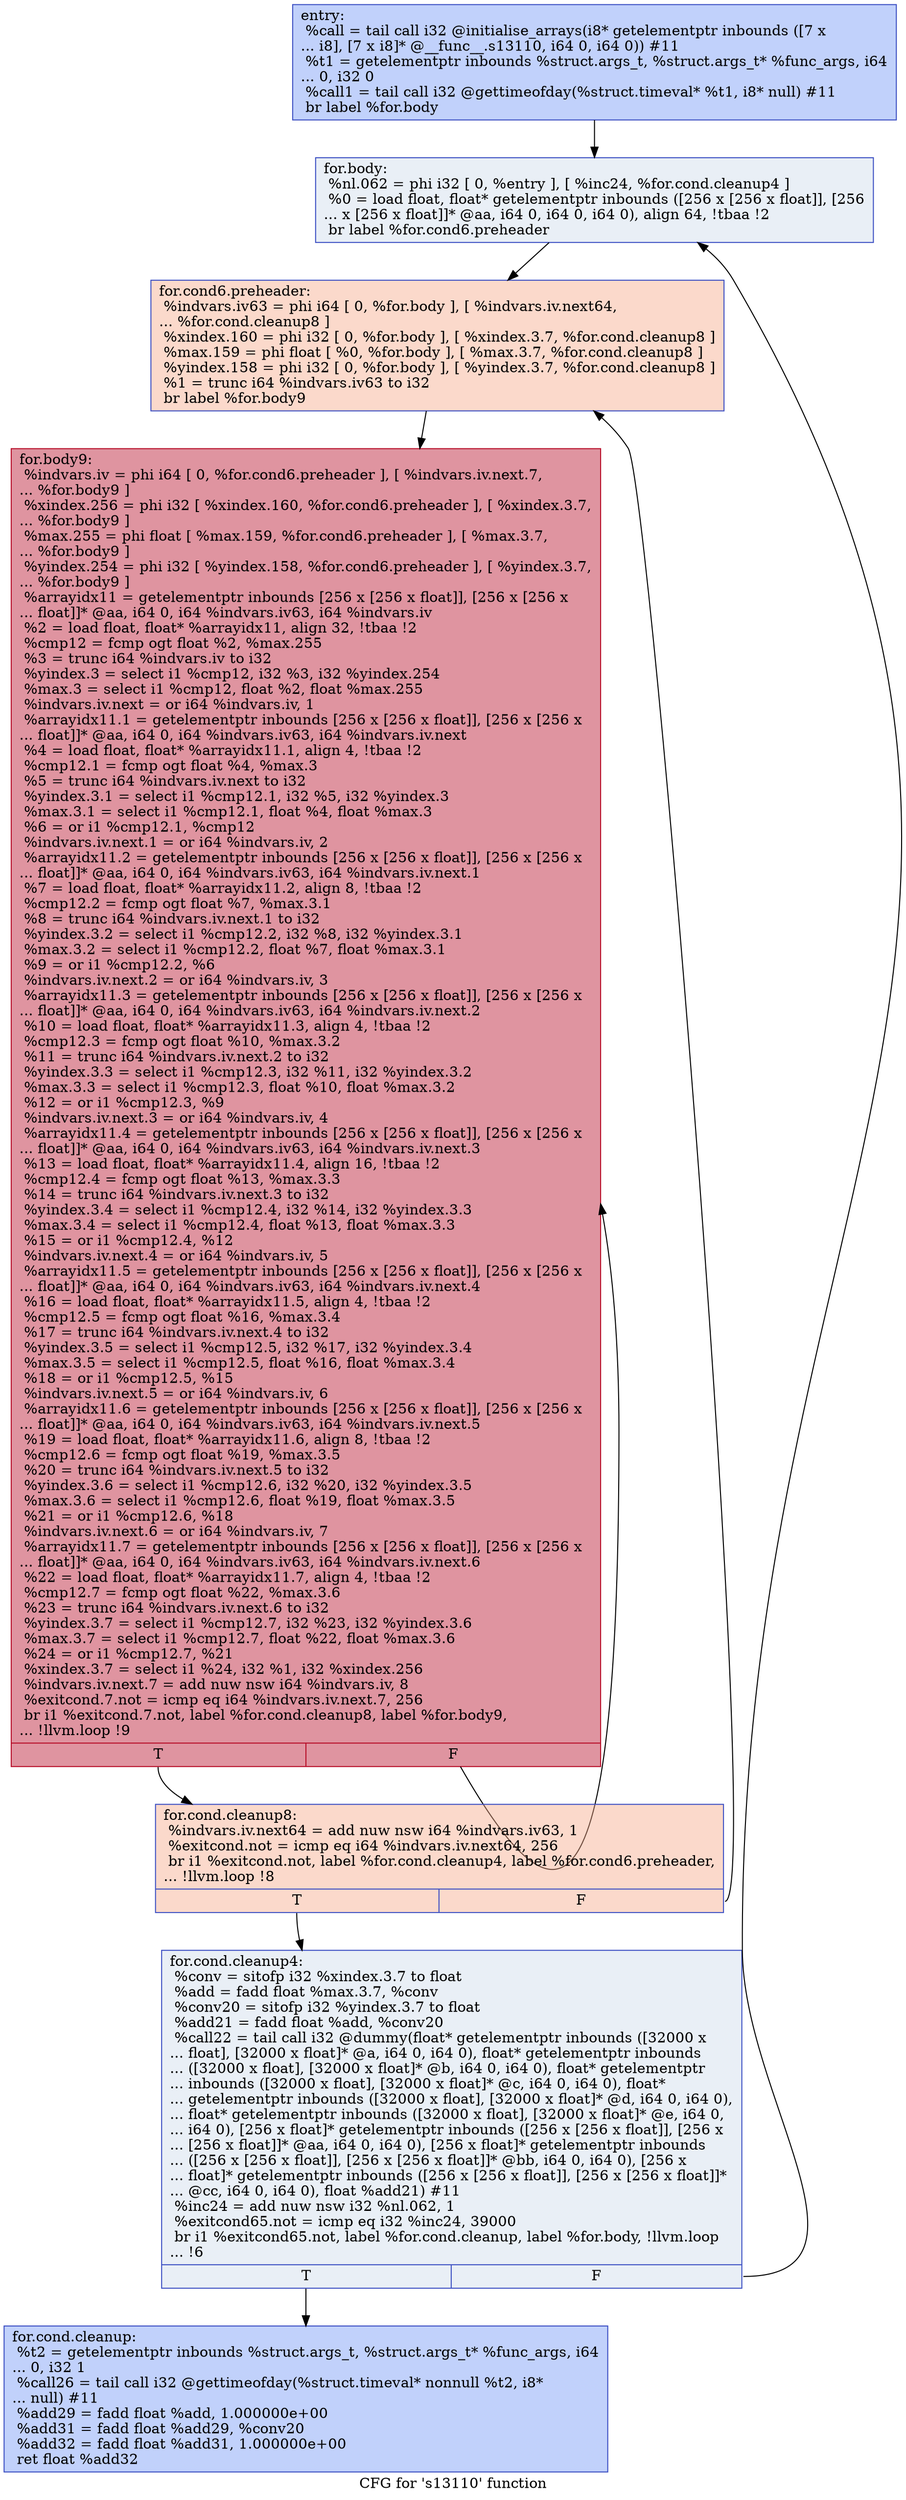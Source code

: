 digraph "CFG for 's13110' function" {
	label="CFG for 's13110' function";

	Node0x564c93bdd6b0 [shape=record,color="#3d50c3ff", style=filled, fillcolor="#7396f570",label="{entry:\l  %call = tail call i32 @initialise_arrays(i8* getelementptr inbounds ([7 x\l... i8], [7 x i8]* @__func__.s13110, i64 0, i64 0)) #11\l  %t1 = getelementptr inbounds %struct.args_t, %struct.args_t* %func_args, i64\l... 0, i32 0\l  %call1 = tail call i32 @gettimeofday(%struct.timeval* %t1, i8* null) #11\l  br label %for.body\l}"];
	Node0x564c93bdd6b0 -> Node0x564c93bddaf0;
	Node0x564c93bddbb0 [shape=record,color="#3d50c3ff", style=filled, fillcolor="#7396f570",label="{for.cond.cleanup:                                 \l  %t2 = getelementptr inbounds %struct.args_t, %struct.args_t* %func_args, i64\l... 0, i32 1\l  %call26 = tail call i32 @gettimeofday(%struct.timeval* nonnull %t2, i8*\l... null) #11\l  %add29 = fadd float %add, 1.000000e+00\l  %add31 = fadd float %add29, %conv20\l  %add32 = fadd float %add31, 1.000000e+00\l  ret float %add32\l}"];
	Node0x564c93bddaf0 [shape=record,color="#3d50c3ff", style=filled, fillcolor="#cedaeb70",label="{for.body:                                         \l  %nl.062 = phi i32 [ 0, %entry ], [ %inc24, %for.cond.cleanup4 ]\l  %0 = load float, float* getelementptr inbounds ([256 x [256 x float]], [256\l... x [256 x float]]* @aa, i64 0, i64 0, i64 0), align 64, !tbaa !2\l  br label %for.cond6.preheader\l}"];
	Node0x564c93bddaf0 -> Node0x564c93bde4c0;
	Node0x564c93bde4c0 [shape=record,color="#3d50c3ff", style=filled, fillcolor="#f7a88970",label="{for.cond6.preheader:                              \l  %indvars.iv63 = phi i64 [ 0, %for.body ], [ %indvars.iv.next64,\l... %for.cond.cleanup8 ]\l  %xindex.160 = phi i32 [ 0, %for.body ], [ %xindex.3.7, %for.cond.cleanup8 ]\l  %max.159 = phi float [ %0, %for.body ], [ %max.3.7, %for.cond.cleanup8 ]\l  %yindex.158 = phi i32 [ 0, %for.body ], [ %yindex.3.7, %for.cond.cleanup8 ]\l  %1 = trunc i64 %indvars.iv63 to i32\l  br label %for.body9\l}"];
	Node0x564c93bde4c0 -> Node0x564c93bded90;
	Node0x564c93bde180 [shape=record,color="#3d50c3ff", style=filled, fillcolor="#cedaeb70",label="{for.cond.cleanup4:                                \l  %conv = sitofp i32 %xindex.3.7 to float\l  %add = fadd float %max.3.7, %conv\l  %conv20 = sitofp i32 %yindex.3.7 to float\l  %add21 = fadd float %add, %conv20\l  %call22 = tail call i32 @dummy(float* getelementptr inbounds ([32000 x\l... float], [32000 x float]* @a, i64 0, i64 0), float* getelementptr inbounds\l... ([32000 x float], [32000 x float]* @b, i64 0, i64 0), float* getelementptr\l... inbounds ([32000 x float], [32000 x float]* @c, i64 0, i64 0), float*\l... getelementptr inbounds ([32000 x float], [32000 x float]* @d, i64 0, i64 0),\l... float* getelementptr inbounds ([32000 x float], [32000 x float]* @e, i64 0,\l... i64 0), [256 x float]* getelementptr inbounds ([256 x [256 x float]], [256 x\l... [256 x float]]* @aa, i64 0, i64 0), [256 x float]* getelementptr inbounds\l... ([256 x [256 x float]], [256 x [256 x float]]* @bb, i64 0, i64 0), [256 x\l... float]* getelementptr inbounds ([256 x [256 x float]], [256 x [256 x float]]*\l... @cc, i64 0, i64 0), float %add21) #11\l  %inc24 = add nuw nsw i32 %nl.062, 1\l  %exitcond65.not = icmp eq i32 %inc24, 39000\l  br i1 %exitcond65.not, label %for.cond.cleanup, label %for.body, !llvm.loop\l... !6\l|{<s0>T|<s1>F}}"];
	Node0x564c93bde180:s0 -> Node0x564c93bddbb0;
	Node0x564c93bde180:s1 -> Node0x564c93bddaf0;
	Node0x564c93bde660 [shape=record,color="#3d50c3ff", style=filled, fillcolor="#f7a88970",label="{for.cond.cleanup8:                                \l  %indvars.iv.next64 = add nuw nsw i64 %indvars.iv63, 1\l  %exitcond.not = icmp eq i64 %indvars.iv.next64, 256\l  br i1 %exitcond.not, label %for.cond.cleanup4, label %for.cond6.preheader,\l... !llvm.loop !8\l|{<s0>T|<s1>F}}"];
	Node0x564c93bde660:s0 -> Node0x564c93bde180;
	Node0x564c93bde660:s1 -> Node0x564c93bde4c0;
	Node0x564c93bded90 [shape=record,color="#b70d28ff", style=filled, fillcolor="#b70d2870",label="{for.body9:                                        \l  %indvars.iv = phi i64 [ 0, %for.cond6.preheader ], [ %indvars.iv.next.7,\l... %for.body9 ]\l  %xindex.256 = phi i32 [ %xindex.160, %for.cond6.preheader ], [ %xindex.3.7,\l... %for.body9 ]\l  %max.255 = phi float [ %max.159, %for.cond6.preheader ], [ %max.3.7,\l... %for.body9 ]\l  %yindex.254 = phi i32 [ %yindex.158, %for.cond6.preheader ], [ %yindex.3.7,\l... %for.body9 ]\l  %arrayidx11 = getelementptr inbounds [256 x [256 x float]], [256 x [256 x\l... float]]* @aa, i64 0, i64 %indvars.iv63, i64 %indvars.iv\l  %2 = load float, float* %arrayidx11, align 32, !tbaa !2\l  %cmp12 = fcmp ogt float %2, %max.255\l  %3 = trunc i64 %indvars.iv to i32\l  %yindex.3 = select i1 %cmp12, i32 %3, i32 %yindex.254\l  %max.3 = select i1 %cmp12, float %2, float %max.255\l  %indvars.iv.next = or i64 %indvars.iv, 1\l  %arrayidx11.1 = getelementptr inbounds [256 x [256 x float]], [256 x [256 x\l... float]]* @aa, i64 0, i64 %indvars.iv63, i64 %indvars.iv.next\l  %4 = load float, float* %arrayidx11.1, align 4, !tbaa !2\l  %cmp12.1 = fcmp ogt float %4, %max.3\l  %5 = trunc i64 %indvars.iv.next to i32\l  %yindex.3.1 = select i1 %cmp12.1, i32 %5, i32 %yindex.3\l  %max.3.1 = select i1 %cmp12.1, float %4, float %max.3\l  %6 = or i1 %cmp12.1, %cmp12\l  %indvars.iv.next.1 = or i64 %indvars.iv, 2\l  %arrayidx11.2 = getelementptr inbounds [256 x [256 x float]], [256 x [256 x\l... float]]* @aa, i64 0, i64 %indvars.iv63, i64 %indvars.iv.next.1\l  %7 = load float, float* %arrayidx11.2, align 8, !tbaa !2\l  %cmp12.2 = fcmp ogt float %7, %max.3.1\l  %8 = trunc i64 %indvars.iv.next.1 to i32\l  %yindex.3.2 = select i1 %cmp12.2, i32 %8, i32 %yindex.3.1\l  %max.3.2 = select i1 %cmp12.2, float %7, float %max.3.1\l  %9 = or i1 %cmp12.2, %6\l  %indvars.iv.next.2 = or i64 %indvars.iv, 3\l  %arrayidx11.3 = getelementptr inbounds [256 x [256 x float]], [256 x [256 x\l... float]]* @aa, i64 0, i64 %indvars.iv63, i64 %indvars.iv.next.2\l  %10 = load float, float* %arrayidx11.3, align 4, !tbaa !2\l  %cmp12.3 = fcmp ogt float %10, %max.3.2\l  %11 = trunc i64 %indvars.iv.next.2 to i32\l  %yindex.3.3 = select i1 %cmp12.3, i32 %11, i32 %yindex.3.2\l  %max.3.3 = select i1 %cmp12.3, float %10, float %max.3.2\l  %12 = or i1 %cmp12.3, %9\l  %indvars.iv.next.3 = or i64 %indvars.iv, 4\l  %arrayidx11.4 = getelementptr inbounds [256 x [256 x float]], [256 x [256 x\l... float]]* @aa, i64 0, i64 %indvars.iv63, i64 %indvars.iv.next.3\l  %13 = load float, float* %arrayidx11.4, align 16, !tbaa !2\l  %cmp12.4 = fcmp ogt float %13, %max.3.3\l  %14 = trunc i64 %indvars.iv.next.3 to i32\l  %yindex.3.4 = select i1 %cmp12.4, i32 %14, i32 %yindex.3.3\l  %max.3.4 = select i1 %cmp12.4, float %13, float %max.3.3\l  %15 = or i1 %cmp12.4, %12\l  %indvars.iv.next.4 = or i64 %indvars.iv, 5\l  %arrayidx11.5 = getelementptr inbounds [256 x [256 x float]], [256 x [256 x\l... float]]* @aa, i64 0, i64 %indvars.iv63, i64 %indvars.iv.next.4\l  %16 = load float, float* %arrayidx11.5, align 4, !tbaa !2\l  %cmp12.5 = fcmp ogt float %16, %max.3.4\l  %17 = trunc i64 %indvars.iv.next.4 to i32\l  %yindex.3.5 = select i1 %cmp12.5, i32 %17, i32 %yindex.3.4\l  %max.3.5 = select i1 %cmp12.5, float %16, float %max.3.4\l  %18 = or i1 %cmp12.5, %15\l  %indvars.iv.next.5 = or i64 %indvars.iv, 6\l  %arrayidx11.6 = getelementptr inbounds [256 x [256 x float]], [256 x [256 x\l... float]]* @aa, i64 0, i64 %indvars.iv63, i64 %indvars.iv.next.5\l  %19 = load float, float* %arrayidx11.6, align 8, !tbaa !2\l  %cmp12.6 = fcmp ogt float %19, %max.3.5\l  %20 = trunc i64 %indvars.iv.next.5 to i32\l  %yindex.3.6 = select i1 %cmp12.6, i32 %20, i32 %yindex.3.5\l  %max.3.6 = select i1 %cmp12.6, float %19, float %max.3.5\l  %21 = or i1 %cmp12.6, %18\l  %indvars.iv.next.6 = or i64 %indvars.iv, 7\l  %arrayidx11.7 = getelementptr inbounds [256 x [256 x float]], [256 x [256 x\l... float]]* @aa, i64 0, i64 %indvars.iv63, i64 %indvars.iv.next.6\l  %22 = load float, float* %arrayidx11.7, align 4, !tbaa !2\l  %cmp12.7 = fcmp ogt float %22, %max.3.6\l  %23 = trunc i64 %indvars.iv.next.6 to i32\l  %yindex.3.7 = select i1 %cmp12.7, i32 %23, i32 %yindex.3.6\l  %max.3.7 = select i1 %cmp12.7, float %22, float %max.3.6\l  %24 = or i1 %cmp12.7, %21\l  %xindex.3.7 = select i1 %24, i32 %1, i32 %xindex.256\l  %indvars.iv.next.7 = add nuw nsw i64 %indvars.iv, 8\l  %exitcond.7.not = icmp eq i64 %indvars.iv.next.7, 256\l  br i1 %exitcond.7.not, label %for.cond.cleanup8, label %for.body9,\l... !llvm.loop !9\l|{<s0>T|<s1>F}}"];
	Node0x564c93bded90:s0 -> Node0x564c93bde660;
	Node0x564c93bded90:s1 -> Node0x564c93bded90;
}

